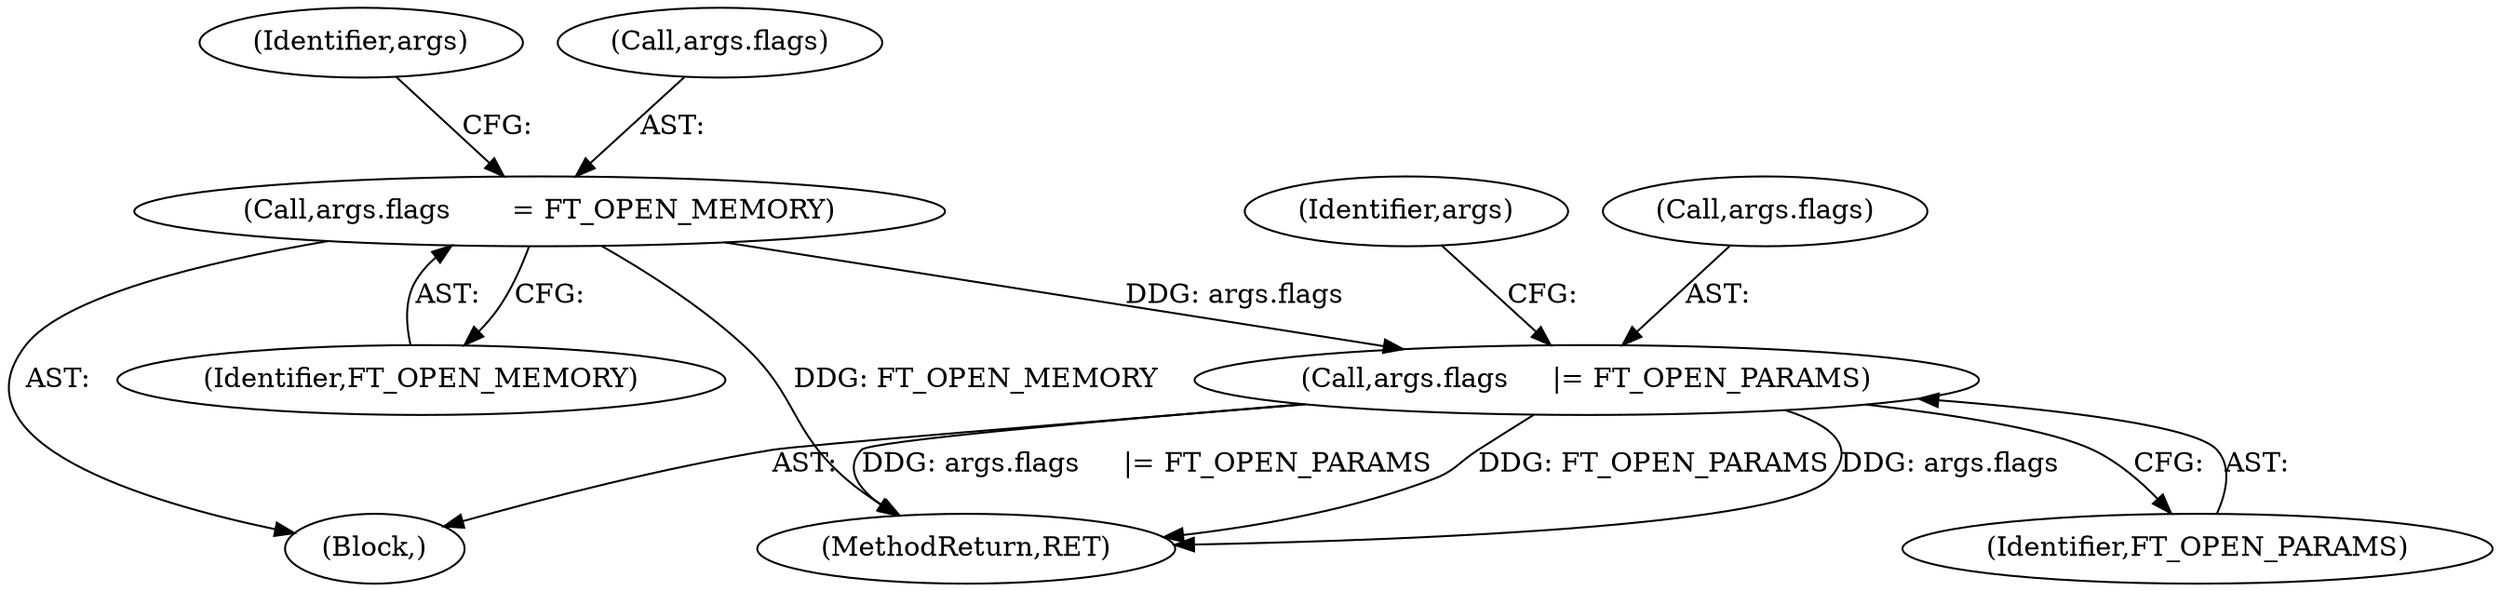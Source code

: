 digraph "1_savannah_42fcd6693ec7bd6ffc65ddc63e74287a65dda669@del" {
"1000388" [label="(Call,args.flags       = FT_OPEN_MEMORY)"];
"1000407" [label="(Call,args.flags     |= FT_OPEN_PARAMS)"];
"1000414" [label="(Identifier,args)"];
"1000408" [label="(Call,args.flags)"];
"1000407" [label="(Call,args.flags     |= FT_OPEN_PARAMS)"];
"1000388" [label="(Call,args.flags       = FT_OPEN_MEMORY)"];
"1000434" [label="(MethodReturn,RET)"];
"1000386" [label="(Block,)"];
"1000411" [label="(Identifier,FT_OPEN_PARAMS)"];
"1000395" [label="(Identifier,args)"];
"1000392" [label="(Identifier,FT_OPEN_MEMORY)"];
"1000389" [label="(Call,args.flags)"];
"1000388" -> "1000386"  [label="AST: "];
"1000388" -> "1000392"  [label="CFG: "];
"1000389" -> "1000388"  [label="AST: "];
"1000392" -> "1000388"  [label="AST: "];
"1000395" -> "1000388"  [label="CFG: "];
"1000388" -> "1000434"  [label="DDG: FT_OPEN_MEMORY"];
"1000388" -> "1000407"  [label="DDG: args.flags"];
"1000407" -> "1000386"  [label="AST: "];
"1000407" -> "1000411"  [label="CFG: "];
"1000408" -> "1000407"  [label="AST: "];
"1000411" -> "1000407"  [label="AST: "];
"1000414" -> "1000407"  [label="CFG: "];
"1000407" -> "1000434"  [label="DDG: args.flags     |= FT_OPEN_PARAMS"];
"1000407" -> "1000434"  [label="DDG: FT_OPEN_PARAMS"];
"1000407" -> "1000434"  [label="DDG: args.flags"];
}
